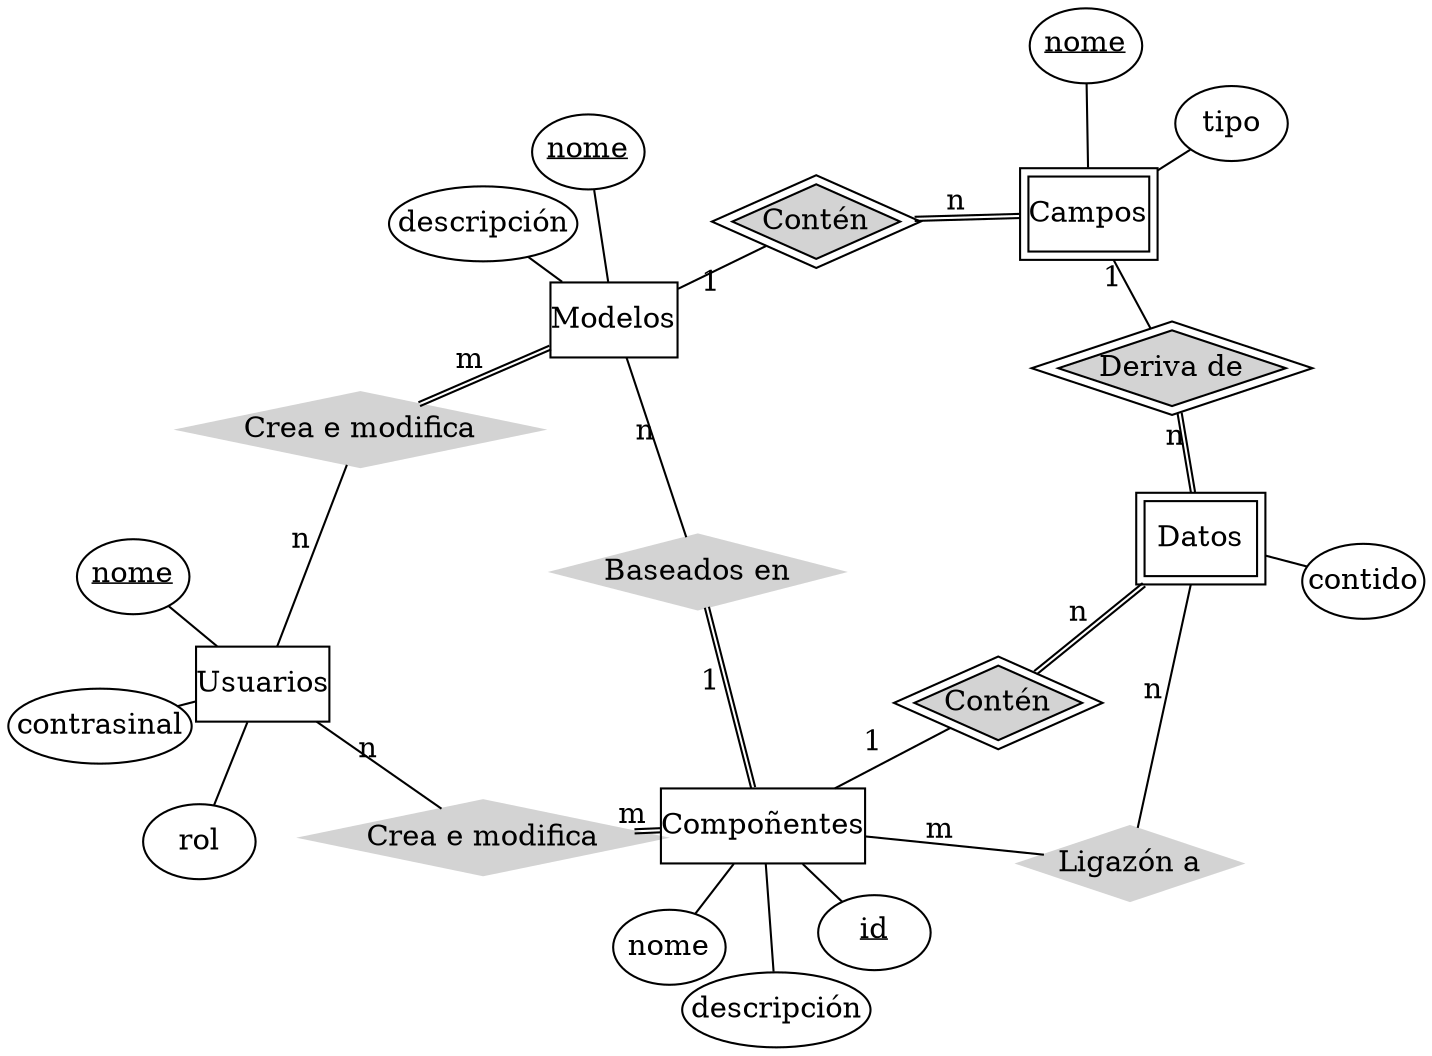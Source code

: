 digraph "Diagrama esquema-relación" {
layout=neato;

node [colorscheme = ylgnbu4, shape = none, margin = 0];
edge [colorscheme = dark28, dir = both];

node [shape=box];
Usuarios;
Modelos;
Compoñentes;
Campos[peripheries=2];
Datos[peripheries=2];
node [shape=ellipse];
{node [label="nome"] nome0[label=<<U>nome</U>>]; nome1; nome2[label=<<U>nome</U>>]; nome3[label=<<U>nome</U>>];};
{node [label="descripción"] descripcion0; descripcion1;};
contrasinal; rol;
tipo; contido;
id[label=<<U>id</U>>];
node [shape=diamond,style=filled,color=lightgrey];
CD[label="Contén",peripheries=2,color=""];
MCa[label="Contén",peripheries=2,color=""];
MC[label="Baseados en"];
DC[label="Ligazón a"];
UM[label="Crea e modifica"];
UC[label="Crea e modifica"];
CaD[label="Deriva de",peripheries=2,color=""];

Modelos -> MCa [label="1",len=1.25,arrowhead=none,arrowtail=none];
MCa -> Campos [label="n",len=1.50,arrowhead=none,arrowtail=none,color="black:black"];

Modelos -> MC [label="n",len=1.50,arrowhead=none,arrowtail=none];
MC -> Compoñentes [label="1 ",len=1.50,arrowhead=none,arrowtail=none,color="black:black"];

Compoñentes -> CD [label="1 ",len=1.50,arrowhead=none,arrowtail=none];
CD -> Datos [label="n",len=1.50,arrowhead=none,arrowtail=none,color="black:black"];

Datos -> DC [label="n",len=2.00,arrowhead=none,arrowtail=none];
DC -> Compoñentes [label="m",len=2.00,arrowhead=none,arrowtail=none];

Campos -> CaD [label="1 ",arrowhead=none,arrowtail=none];
CaD -> Datos [label="n",arrowhead=none,arrowtail=none,color="black:black"];

Usuarios -> UM [label="n",len=1.50,arrowhead=none,arrowtail=none];
UM -> Modelos [label="m",len=1.50,arrowhead=none,arrowtail=none,color="black:black"];
Usuarios -> UC [label="n",len=1.50,arrowhead=none,arrowtail=none];
UC -> Compoñentes [label="m",len=1.50,arrowhead=none,arrowtail=none,color="black:black"];

nome0 -> Usuarios[arrowhead=none,arrowtail=none];
nome1 -> Compoñentes[arrowhead=none,arrowtail=none];
nome2 -> Modelos[arrowhead=none,arrowtail=none];
nome3 -> Campos[arrowhead=none,arrowtail=none];

descripcion0 -> Modelos[arrowhead=none,arrowtail=none];
descripcion1 -> Compoñentes[arrowhead=none,arrowtail=none];

id -> Compoñentes[arrowhead=none,arrowtail=none];

contrasinal -> Usuarios[arrowhead=none,arrowtail=none];
rol -> Usuarios[arrowhead=none,arrowtail=none];

tipo -> Campos[arrowhead=none,arrowtail=none];
contido -> Datos[arrowhead=none,arrowtail=none];
}
